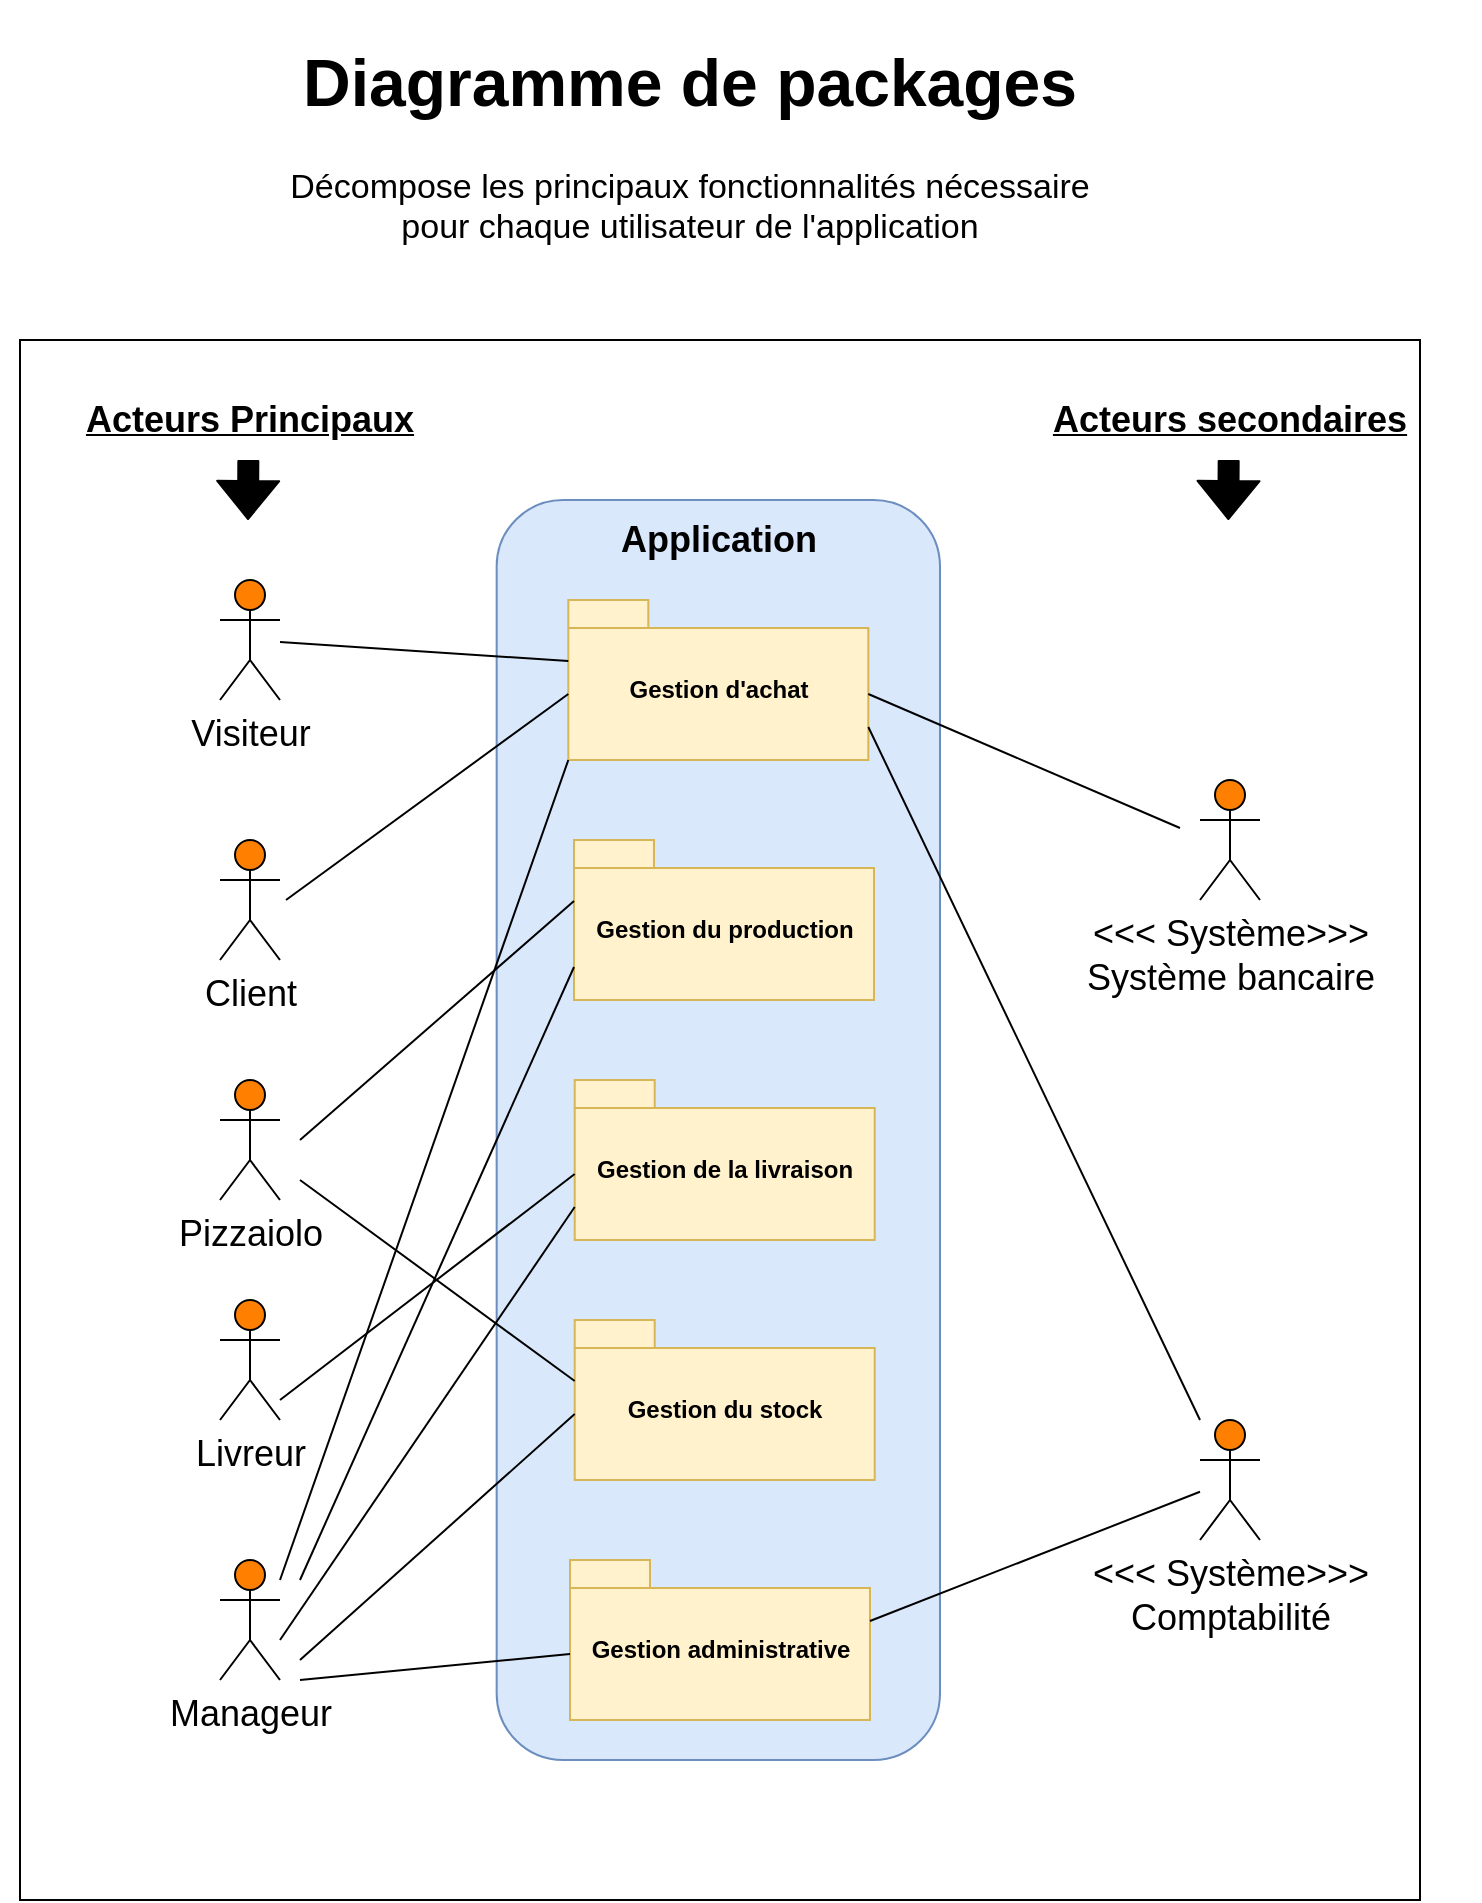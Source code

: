 <mxfile version="12.6.6" type="github">
  <diagram id="Q4VnvSh6ajyP1y70Wybg" name="Page-1">
    <mxGraphModel dx="1048" dy="684" grid="1" gridSize="10" guides="1" tooltips="1" connect="1" arrows="1" fold="1" page="1" pageScale="1" pageWidth="827" pageHeight="1169" math="0" shadow="0">
      <root>
        <mxCell id="0"/>
        <mxCell id="1" parent="0"/>
        <mxCell id="QWDj1nxfprRpqqSH3ZDR-1" value="" style="whiteSpace=wrap;html=1;" parent="1" vertex="1">
          <mxGeometry x="60" y="200" width="700" height="780" as="geometry"/>
        </mxCell>
        <mxCell id="QWDj1nxfprRpqqSH3ZDR-2" value="&lt;h1 style=&quot;font-size: 33px&quot;&gt;Diagramme de packages&lt;/h1&gt;&lt;p style=&quot;font-size: 17px&quot;&gt;Décompose les principaux fonctionnalités nécessaire pour chaque utilisateur de l&#39;application&lt;/p&gt;" style="text;html=1;strokeColor=none;fillColor=none;spacing=5;spacingTop=-20;whiteSpace=wrap;overflow=hidden;rounded=0;align=center;" parent="1" vertex="1">
          <mxGeometry x="190" y="40" width="410" height="120" as="geometry"/>
        </mxCell>
        <mxCell id="QWDj1nxfprRpqqSH3ZDR-3" value="" style="rounded=1;whiteSpace=wrap;html=1;fillColor=#dae8fc;strokeColor=#6c8ebf;" parent="1" vertex="1">
          <mxGeometry x="298.33" y="280" width="221.67" height="630" as="geometry"/>
        </mxCell>
        <mxCell id="QWDj1nxfprRpqqSH3ZDR-4" value="Application&amp;nbsp;" style="text;html=1;strokeColor=none;fillColor=none;align=center;verticalAlign=middle;whiteSpace=wrap;rounded=0;fontSize=18;fontStyle=1;glass=0;gradientColor=none;" parent="1" vertex="1">
          <mxGeometry x="332" y="270" width="160" height="60" as="geometry"/>
        </mxCell>
        <mxCell id="QWDj1nxfprRpqqSH3ZDR-5" value="Visiteur" style="shape=umlActor;verticalLabelPosition=bottom;labelBackgroundColor=#ffffff;verticalAlign=top;html=1;outlineConnect=0;fontSize=18;fillColor=#FF8000;" parent="1" vertex="1">
          <mxGeometry x="160" y="320" width="30" height="60" as="geometry"/>
        </mxCell>
        <mxCell id="QWDj1nxfprRpqqSH3ZDR-6" value="Client" style="shape=umlActor;verticalLabelPosition=bottom;labelBackgroundColor=#ffffff;verticalAlign=top;html=1;outlineConnect=0;fontSize=18;fillColor=#FF8000;" parent="1" vertex="1">
          <mxGeometry x="160" y="450" width="30" height="60" as="geometry"/>
        </mxCell>
        <mxCell id="QWDj1nxfprRpqqSH3ZDR-7" value="Pizzaiolo" style="shape=umlActor;verticalLabelPosition=bottom;labelBackgroundColor=#ffffff;verticalAlign=top;html=1;outlineConnect=0;fontSize=18;fillColor=#FF8000;" parent="1" vertex="1">
          <mxGeometry x="160" y="570" width="30" height="60" as="geometry"/>
        </mxCell>
        <mxCell id="QWDj1nxfprRpqqSH3ZDR-8" value="Livreur" style="shape=umlActor;verticalLabelPosition=bottom;labelBackgroundColor=#ffffff;verticalAlign=top;html=1;outlineConnect=0;fontSize=18;fillColor=#FF8000;" parent="1" vertex="1">
          <mxGeometry x="160" y="680" width="30" height="60" as="geometry"/>
        </mxCell>
        <mxCell id="QWDj1nxfprRpqqSH3ZDR-9" value="Manageur" style="shape=umlActor;verticalLabelPosition=bottom;labelBackgroundColor=#ffffff;verticalAlign=top;html=1;outlineConnect=0;fontSize=18;fillColor=#FF8000;" parent="1" vertex="1">
          <mxGeometry x="160" y="810" width="30" height="60" as="geometry"/>
        </mxCell>
        <mxCell id="QWDj1nxfprRpqqSH3ZDR-30" value="&amp;lt;&amp;lt;&amp;lt; Système&amp;gt;&amp;gt;&amp;gt;&lt;br&gt;Système bancaire" style="shape=umlActor;verticalLabelPosition=bottom;labelBackgroundColor=#ffffff;verticalAlign=top;html=1;outlineConnect=0;fontSize=18;gradientColor=none;gradientDirection=north;fillColor=#FF8000;" parent="1" vertex="1">
          <mxGeometry x="650" y="420" width="30" height="60" as="geometry"/>
        </mxCell>
        <mxCell id="QWDj1nxfprRpqqSH3ZDR-31" value="&amp;lt;&amp;lt;&amp;lt; Système&amp;gt;&amp;gt;&amp;gt;&lt;br&gt;Comptabilité" style="shape=umlActor;verticalLabelPosition=bottom;labelBackgroundColor=#ffffff;verticalAlign=top;html=1;outlineConnect=0;fontSize=18;gradientColor=none;gradientDirection=north;fillColor=#FF8000;" parent="1" vertex="1">
          <mxGeometry x="650" y="740" width="30" height="60" as="geometry"/>
        </mxCell>
        <mxCell id="QWDj1nxfprRpqqSH3ZDR-36" value="Acteurs Principaux" style="text;html=1;strokeColor=none;fillColor=none;align=center;verticalAlign=middle;whiteSpace=wrap;rounded=0;glass=0;fontSize=18;fontStyle=5" parent="1" vertex="1">
          <mxGeometry x="50" y="230" width="250" height="20" as="geometry"/>
        </mxCell>
        <mxCell id="QWDj1nxfprRpqqSH3ZDR-37" value="Acteurs secondaires" style="text;html=1;strokeColor=none;fillColor=none;align=center;verticalAlign=middle;whiteSpace=wrap;rounded=0;glass=0;fontSize=18;fontStyle=5" parent="1" vertex="1">
          <mxGeometry x="540" y="230" width="250" height="20" as="geometry"/>
        </mxCell>
        <mxCell id="QWDj1nxfprRpqqSH3ZDR-38" value="" style="shape=flexArrow;endArrow=classic;html=1;strokeColor=#000000;fontSize=18;fillColor=#000000;" parent="1" edge="1">
          <mxGeometry width="50" height="50" relative="1" as="geometry">
            <mxPoint x="174.17" y="260" as="sourcePoint"/>
            <mxPoint x="174" y="290" as="targetPoint"/>
          </mxGeometry>
        </mxCell>
        <mxCell id="QWDj1nxfprRpqqSH3ZDR-40" value="" style="shape=flexArrow;endArrow=classic;html=1;strokeColor=#000000;fontSize=18;fillColor=#000000;" parent="1" edge="1">
          <mxGeometry width="50" height="50" relative="1" as="geometry">
            <mxPoint x="664.34" y="260" as="sourcePoint"/>
            <mxPoint x="664.17" y="290" as="targetPoint"/>
          </mxGeometry>
        </mxCell>
        <mxCell id="bGvTpOcmgWzEgEp-N8Zq-1" value="Gestion d&#39;achat" style="shape=folder;fontStyle=1;spacingTop=10;tabWidth=40;tabHeight=14;tabPosition=left;html=1;fillColor=#fff2cc;strokeColor=#d6b656;" parent="1" vertex="1">
          <mxGeometry x="334.16" y="330" width="150" height="80" as="geometry"/>
        </mxCell>
        <mxCell id="bGvTpOcmgWzEgEp-N8Zq-2" value="Gestion du production" style="shape=folder;fontStyle=1;spacingTop=10;tabWidth=40;tabHeight=14;tabPosition=left;html=1;fillColor=#fff2cc;strokeColor=#d6b656;" parent="1" vertex="1">
          <mxGeometry x="337" y="450" width="150" height="80" as="geometry"/>
        </mxCell>
        <mxCell id="bGvTpOcmgWzEgEp-N8Zq-3" value="Gestion de la livraison" style="shape=folder;fontStyle=1;spacingTop=10;tabWidth=40;tabHeight=14;tabPosition=left;html=1;fillColor=#fff2cc;strokeColor=#d6b656;" parent="1" vertex="1">
          <mxGeometry x="337.35" y="570" width="150" height="80" as="geometry"/>
        </mxCell>
        <mxCell id="bGvTpOcmgWzEgEp-N8Zq-4" value="Gestion du stock" style="shape=folder;fontStyle=1;spacingTop=10;tabWidth=40;tabHeight=14;tabPosition=left;html=1;fillColor=#fff2cc;strokeColor=#d6b656;" parent="1" vertex="1">
          <mxGeometry x="337.35" y="690" width="150" height="80" as="geometry"/>
        </mxCell>
        <mxCell id="gy7lW3POpjNdomU-dFTI-1" value="" style="endArrow=none;html=1;entryX=0;entryY=0;entryDx=0;entryDy=30.5;entryPerimeter=0;" parent="1" source="QWDj1nxfprRpqqSH3ZDR-5" target="bGvTpOcmgWzEgEp-N8Zq-1" edge="1">
          <mxGeometry width="50" height="50" relative="1" as="geometry">
            <mxPoint x="200" y="380" as="sourcePoint"/>
            <mxPoint x="100" y="1000" as="targetPoint"/>
          </mxGeometry>
        </mxCell>
        <mxCell id="gy7lW3POpjNdomU-dFTI-2" value="" style="endArrow=none;html=1;entryX=0;entryY=0;entryDx=0;entryDy=47;entryPerimeter=0;" parent="1" target="bGvTpOcmgWzEgEp-N8Zq-1" edge="1">
          <mxGeometry width="50" height="50" relative="1" as="geometry">
            <mxPoint x="193" y="480" as="sourcePoint"/>
            <mxPoint x="337.0" y="523.5" as="targetPoint"/>
          </mxGeometry>
        </mxCell>
        <mxCell id="gy7lW3POpjNdomU-dFTI-3" value="" style="endArrow=none;html=1;entryX=0;entryY=0;entryDx=0;entryDy=30.5;entryPerimeter=0;" parent="1" target="bGvTpOcmgWzEgEp-N8Zq-2" edge="1">
          <mxGeometry width="50" height="50" relative="1" as="geometry">
            <mxPoint x="200" y="600" as="sourcePoint"/>
            <mxPoint x="337.0" y="554.28" as="targetPoint"/>
          </mxGeometry>
        </mxCell>
        <mxCell id="gy7lW3POpjNdomU-dFTI-5" value="" style="endArrow=none;html=1;entryX=0;entryY=0;entryDx=0;entryDy=63.5;entryPerimeter=0;" parent="1" target="bGvTpOcmgWzEgEp-N8Zq-2" edge="1">
          <mxGeometry width="50" height="50" relative="1" as="geometry">
            <mxPoint x="200" y="820" as="sourcePoint"/>
            <mxPoint x="347" y="660.0" as="targetPoint"/>
          </mxGeometry>
        </mxCell>
        <mxCell id="gy7lW3POpjNdomU-dFTI-6" value="" style="endArrow=none;html=1;entryX=0;entryY=0;entryDx=0;entryDy=80;entryPerimeter=0;" parent="1" target="bGvTpOcmgWzEgEp-N8Zq-1" edge="1">
          <mxGeometry width="50" height="50" relative="1" as="geometry">
            <mxPoint x="190" y="820" as="sourcePoint"/>
            <mxPoint x="319" y="420" as="targetPoint"/>
          </mxGeometry>
        </mxCell>
        <mxCell id="gy7lW3POpjNdomU-dFTI-7" value="" style="endArrow=none;html=1;exitX=0;exitY=0;exitDx=150;exitDy=47;exitPerimeter=0;" parent="1" source="bGvTpOcmgWzEgEp-N8Zq-1" edge="1">
          <mxGeometry width="50" height="50" relative="1" as="geometry">
            <mxPoint x="510" y="322.374" as="sourcePoint"/>
            <mxPoint x="640" y="444" as="targetPoint"/>
          </mxGeometry>
        </mxCell>
        <mxCell id="gy7lW3POpjNdomU-dFTI-8" value="" style="endArrow=none;html=1;exitX=0;exitY=0;exitDx=150;exitDy=63.5;exitPerimeter=0;" parent="1" source="bGvTpOcmgWzEgEp-N8Zq-1" edge="1">
          <mxGeometry width="50" height="50" relative="1" as="geometry">
            <mxPoint x="487.0" y="537" as="sourcePoint"/>
            <mxPoint x="650" y="740" as="targetPoint"/>
          </mxGeometry>
        </mxCell>
        <mxCell id="gy7lW3POpjNdomU-dFTI-9" value="" style="endArrow=none;html=1;entryX=0;entryY=0;entryDx=0;entryDy=47;entryPerimeter=0;" parent="1" target="bGvTpOcmgWzEgEp-N8Zq-3" edge="1">
          <mxGeometry width="50" height="50" relative="1" as="geometry">
            <mxPoint x="190" y="730.004" as="sourcePoint"/>
            <mxPoint x="334.16" y="757.63" as="targetPoint"/>
          </mxGeometry>
        </mxCell>
        <mxCell id="gy7lW3POpjNdomU-dFTI-11" value="" style="endArrow=none;html=1;entryX=0;entryY=0;entryDx=0;entryDy=30.5;entryPerimeter=0;" parent="1" target="bGvTpOcmgWzEgEp-N8Zq-4" edge="1">
          <mxGeometry width="50" height="50" relative="1" as="geometry">
            <mxPoint x="200" y="620" as="sourcePoint"/>
            <mxPoint x="337" y="790.5" as="targetPoint"/>
          </mxGeometry>
        </mxCell>
        <mxCell id="gy7lW3POpjNdomU-dFTI-12" value="" style="endArrow=none;html=1;entryX=0;entryY=0;entryDx=0;entryDy=47;entryPerimeter=0;" parent="1" target="bGvTpOcmgWzEgEp-N8Zq-4" edge="1">
          <mxGeometry width="50" height="50" relative="1" as="geometry">
            <mxPoint x="200" y="860" as="sourcePoint"/>
            <mxPoint x="347" y="800.5" as="targetPoint"/>
          </mxGeometry>
        </mxCell>
        <mxCell id="gy7lW3POpjNdomU-dFTI-13" value="" style="endArrow=none;html=1;entryX=0;entryY=0;entryDx=0;entryDy=63.5;entryPerimeter=0;" parent="1" target="bGvTpOcmgWzEgEp-N8Zq-3" edge="1">
          <mxGeometry width="50" height="50" relative="1" as="geometry">
            <mxPoint x="190" y="850" as="sourcePoint"/>
            <mxPoint x="332" y="810" as="targetPoint"/>
          </mxGeometry>
        </mxCell>
        <mxCell id="gy7lW3POpjNdomU-dFTI-15" value="Gestion administrative" style="shape=folder;fontStyle=1;spacingTop=10;tabWidth=40;tabHeight=14;tabPosition=left;html=1;fillColor=#fff2cc;strokeColor=#d6b656;" parent="1" vertex="1">
          <mxGeometry x="335" y="810" width="150" height="80" as="geometry"/>
        </mxCell>
        <mxCell id="gy7lW3POpjNdomU-dFTI-16" value="" style="endArrow=none;html=1;entryX=0;entryY=0;entryDx=0;entryDy=47;entryPerimeter=0;" parent="1" target="gy7lW3POpjNdomU-dFTI-15" edge="1">
          <mxGeometry width="50" height="50" relative="1" as="geometry">
            <mxPoint x="200" y="870" as="sourcePoint"/>
            <mxPoint x="335" y="870" as="targetPoint"/>
          </mxGeometry>
        </mxCell>
        <mxCell id="gy7lW3POpjNdomU-dFTI-17" value="" style="endArrow=none;html=1;exitX=0;exitY=0;exitDx=150;exitDy=30.5;exitPerimeter=0;" parent="1" source="gy7lW3POpjNdomU-dFTI-15" target="QWDj1nxfprRpqqSH3ZDR-31" edge="1">
          <mxGeometry width="50" height="50" relative="1" as="geometry">
            <mxPoint x="494.16" y="403.5" as="sourcePoint"/>
            <mxPoint x="667" y="500" as="targetPoint"/>
          </mxGeometry>
        </mxCell>
      </root>
    </mxGraphModel>
  </diagram>
</mxfile>
